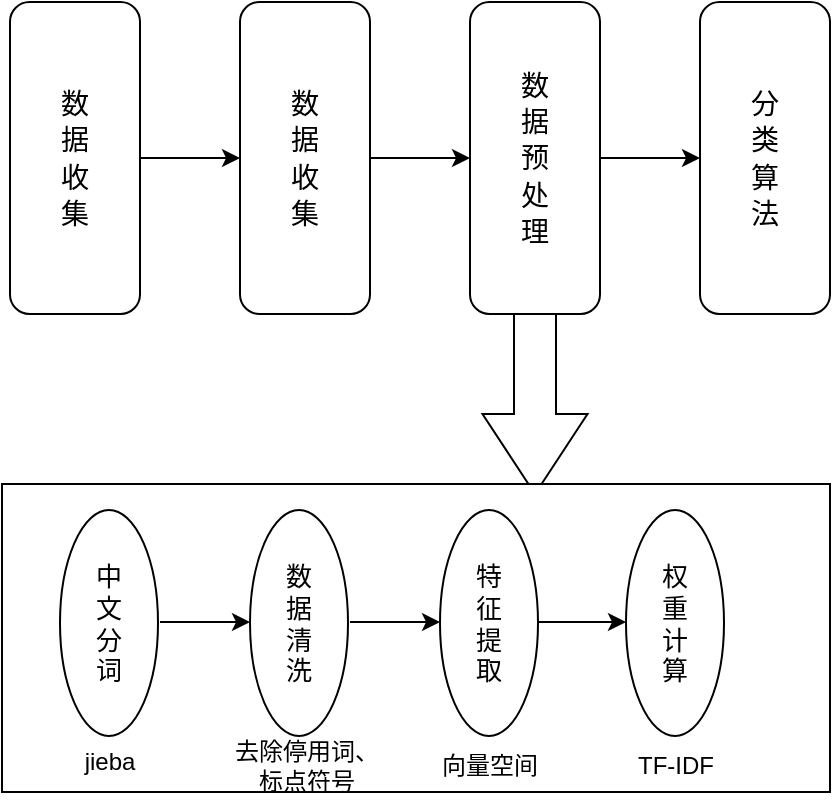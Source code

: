 <mxfile version="24.3.1" type="github">
  <diagram name="第 1 页" id="vmPLHQrTiqvJXLSUL57_">
    <mxGraphModel dx="1402" dy="569" grid="0" gridSize="10" guides="1" tooltips="1" connect="1" arrows="1" fold="1" page="0" pageScale="1" pageWidth="827" pageHeight="1169" math="0" shadow="0">
      <root>
        <mxCell id="0" />
        <mxCell id="1" parent="0" />
        <mxCell id="mYJCuAN_j3ZSUV2BkIeG-1" value="&lt;h3 style=&quot;line-height: 30%;&quot;&gt;&lt;span style=&quot;font-weight: normal;&quot;&gt;数&lt;/span&gt;&lt;/h3&gt;&lt;h3 style=&quot;line-height: 30%;&quot;&gt;&lt;span style=&quot;font-weight: normal;&quot;&gt;据&lt;/span&gt;&lt;/h3&gt;&lt;h3 style=&quot;line-height: 30%;&quot;&gt;&lt;span style=&quot;font-weight: normal;&quot;&gt;收&lt;/span&gt;&lt;/h3&gt;&lt;h3 style=&quot;line-height: 30%;&quot;&gt;&lt;span style=&quot;font-weight: normal;&quot;&gt;集&lt;/span&gt;&lt;/h3&gt;" style="rounded=1;whiteSpace=wrap;html=1;direction=north;align=center;" vertex="1" parent="1">
          <mxGeometry x="-185" y="150" width="65" height="156" as="geometry" />
        </mxCell>
        <mxCell id="mYJCuAN_j3ZSUV2BkIeG-3" value="" style="endArrow=classic;html=1;rounded=0;exitX=0.5;exitY=1;exitDx=0;exitDy=0;entryX=0.5;entryY=1;entryDx=0;entryDy=0;" edge="1" parent="1" source="mYJCuAN_j3ZSUV2BkIeG-1" target="mYJCuAN_j3ZSUV2BkIeG-6">
          <mxGeometry relative="1" as="geometry">
            <mxPoint x="-120" y="227.5" as="sourcePoint" />
            <mxPoint x="-70" y="228" as="targetPoint" />
            <Array as="points" />
          </mxGeometry>
        </mxCell>
        <mxCell id="mYJCuAN_j3ZSUV2BkIeG-6" value="&lt;h3 style=&quot;line-height: 30%;&quot;&gt;&lt;span style=&quot;font-weight: normal;&quot;&gt;数&lt;/span&gt;&lt;/h3&gt;&lt;h3 style=&quot;line-height: 30%;&quot;&gt;&lt;span style=&quot;font-weight: normal;&quot;&gt;据&lt;/span&gt;&lt;/h3&gt;&lt;h3 style=&quot;line-height: 30%;&quot;&gt;&lt;span style=&quot;font-weight: normal;&quot;&gt;预&lt;/span&gt;&lt;/h3&gt;&lt;h3 style=&quot;line-height: 30%;&quot;&gt;&lt;span style=&quot;font-weight: normal;&quot;&gt;处&lt;/span&gt;&lt;/h3&gt;&lt;h3 style=&quot;line-height: 30%;&quot;&gt;&lt;span style=&quot;font-weight: normal;&quot;&gt;理&lt;/span&gt;&lt;/h3&gt;" style="rounded=1;whiteSpace=wrap;html=1;direction=south;align=center;verticalAlign=middle;labelPosition=center;verticalLabelPosition=middle;" vertex="1" parent="1">
          <mxGeometry x="-70" y="150" width="65" height="156" as="geometry" />
        </mxCell>
        <mxCell id="mYJCuAN_j3ZSUV2BkIeG-7" value="" style="endArrow=classic;html=1;rounded=0;entryX=0.5;entryY=1;entryDx=0;entryDy=0;exitX=0.5;exitY=0;exitDx=0;exitDy=0;" edge="1" parent="1" source="mYJCuAN_j3ZSUV2BkIeG-6" target="mYJCuAN_j3ZSUV2BkIeG-9">
          <mxGeometry relative="1" as="geometry">
            <mxPoint x="-5" y="226.25" as="sourcePoint" />
            <mxPoint x="47" y="226" as="targetPoint" />
          </mxGeometry>
        </mxCell>
        <mxCell id="mYJCuAN_j3ZSUV2BkIeG-9" value="&lt;h3 style=&quot;line-height: 30%;&quot;&gt;&lt;span style=&quot;font-weight: 400;&quot;&gt;分&lt;/span&gt;&lt;/h3&gt;&lt;h3 style=&quot;line-height: 30%;&quot;&gt;&lt;span style=&quot;font-weight: 400;&quot;&gt;类&lt;/span&gt;&lt;/h3&gt;&lt;h3 style=&quot;line-height: 30%;&quot;&gt;&lt;span style=&quot;font-weight: 400;&quot;&gt;算&lt;/span&gt;&lt;/h3&gt;&lt;h3 style=&quot;line-height: 30%;&quot;&gt;&lt;span style=&quot;font-weight: 400;&quot;&gt;法&lt;/span&gt;&lt;/h3&gt;" style="rounded=1;whiteSpace=wrap;html=1;direction=south;align=center;verticalAlign=middle;labelPosition=center;verticalLabelPosition=middle;" vertex="1" parent="1">
          <mxGeometry x="45" y="150" width="65" height="156" as="geometry" />
        </mxCell>
        <mxCell id="mYJCuAN_j3ZSUV2BkIeG-11" value="&lt;h3 style=&quot;line-height: 30%;&quot;&gt;&lt;span style=&quot;font-weight: normal;&quot;&gt;数&lt;/span&gt;&lt;/h3&gt;&lt;h3 style=&quot;line-height: 30%;&quot;&gt;&lt;span style=&quot;font-weight: normal;&quot;&gt;据&lt;/span&gt;&lt;/h3&gt;&lt;h3 style=&quot;line-height: 30%;&quot;&gt;&lt;span style=&quot;font-weight: normal;&quot;&gt;收&lt;/span&gt;&lt;/h3&gt;&lt;h3 style=&quot;line-height: 30%;&quot;&gt;&lt;span style=&quot;font-weight: normal;&quot;&gt;集&lt;/span&gt;&lt;/h3&gt;" style="rounded=1;whiteSpace=wrap;html=1;direction=north;align=center;" vertex="1" parent="1">
          <mxGeometry x="-300" y="150" width="65" height="156" as="geometry" />
        </mxCell>
        <mxCell id="mYJCuAN_j3ZSUV2BkIeG-12" value="" style="endArrow=classic;html=1;rounded=0;entryX=0.5;entryY=0;entryDx=0;entryDy=0;exitX=0.5;exitY=1;exitDx=0;exitDy=0;" edge="1" parent="1" source="mYJCuAN_j3ZSUV2BkIeG-11" target="mYJCuAN_j3ZSUV2BkIeG-1">
          <mxGeometry relative="1" as="geometry">
            <mxPoint x="-235" y="228" as="sourcePoint" />
            <mxPoint x="-185" y="228" as="targetPoint" />
            <Array as="points" />
          </mxGeometry>
        </mxCell>
        <mxCell id="mYJCuAN_j3ZSUV2BkIeG-16" value="" style="html=1;shadow=0;dashed=0;align=center;verticalAlign=middle;shape=mxgraph.arrows2.arrow;dy=0.6;dx=40;direction=south;notch=0;" vertex="1" parent="1">
          <mxGeometry x="-63.75" y="306" width="52.5" height="90" as="geometry" />
        </mxCell>
        <mxCell id="mYJCuAN_j3ZSUV2BkIeG-18" value="" style="rounded=0;whiteSpace=wrap;html=1;" vertex="1" parent="1">
          <mxGeometry x="-304" y="391" width="414" height="154" as="geometry" />
        </mxCell>
        <mxCell id="mYJCuAN_j3ZSUV2BkIeG-20" value="&lt;font style=&quot;font-size: 13px;&quot;&gt;中&lt;/font&gt;&lt;div style=&quot;font-size: 13px;&quot;&gt;&lt;font style=&quot;font-size: 13px;&quot;&gt;文&lt;/font&gt;&lt;/div&gt;&lt;div style=&quot;font-size: 13px;&quot;&gt;&lt;font style=&quot;font-size: 13px;&quot;&gt;分&lt;/font&gt;&lt;/div&gt;&lt;div style=&quot;font-size: 13px;&quot;&gt;&lt;font style=&quot;font-size: 13px;&quot;&gt;词&lt;/font&gt;&lt;/div&gt;" style="ellipse;whiteSpace=wrap;html=1;direction=south;" vertex="1" parent="1">
          <mxGeometry x="-275" y="404" width="49" height="113" as="geometry" />
        </mxCell>
        <mxCell id="mYJCuAN_j3ZSUV2BkIeG-24" value="" style="endArrow=classic;html=1;rounded=0;" edge="1" parent="1">
          <mxGeometry relative="1" as="geometry">
            <mxPoint x="-225" y="460" as="sourcePoint" />
            <mxPoint x="-180" y="460" as="targetPoint" />
          </mxGeometry>
        </mxCell>
        <mxCell id="mYJCuAN_j3ZSUV2BkIeG-27" value="&lt;span style=&quot;font-size: 13px;&quot;&gt;数&lt;/span&gt;&lt;div&gt;&lt;span style=&quot;font-size: 13px;&quot;&gt;据&lt;/span&gt;&lt;/div&gt;&lt;div&gt;&lt;span style=&quot;font-size: 13px;&quot;&gt;清&lt;/span&gt;&lt;/div&gt;&lt;div&gt;&lt;span style=&quot;font-size: 13px;&quot;&gt;洗&lt;/span&gt;&lt;/div&gt;" style="ellipse;whiteSpace=wrap;html=1;direction=south;" vertex="1" parent="1">
          <mxGeometry x="-180" y="404" width="49" height="113" as="geometry" />
        </mxCell>
        <mxCell id="mYJCuAN_j3ZSUV2BkIeG-28" value="&lt;span style=&quot;font-size: 13px;&quot;&gt;特&lt;/span&gt;&lt;div&gt;&lt;span style=&quot;font-size: 13px;&quot;&gt;征&lt;/span&gt;&lt;/div&gt;&lt;div&gt;&lt;span style=&quot;font-size: 13px;&quot;&gt;提&lt;/span&gt;&lt;/div&gt;&lt;div&gt;&lt;span style=&quot;font-size: 13px;&quot;&gt;取&lt;/span&gt;&lt;/div&gt;" style="ellipse;whiteSpace=wrap;html=1;direction=south;" vertex="1" parent="1">
          <mxGeometry x="-85" y="404" width="49" height="113" as="geometry" />
        </mxCell>
        <mxCell id="mYJCuAN_j3ZSUV2BkIeG-29" value="" style="endArrow=classic;html=1;rounded=0;" edge="1" parent="1">
          <mxGeometry relative="1" as="geometry">
            <mxPoint x="-130" y="460" as="sourcePoint" />
            <mxPoint x="-85" y="460" as="targetPoint" />
          </mxGeometry>
        </mxCell>
        <mxCell id="mYJCuAN_j3ZSUV2BkIeG-36" value="" style="endArrow=classic;html=1;rounded=0;" edge="1" parent="1">
          <mxGeometry relative="1" as="geometry">
            <mxPoint x="-36" y="460" as="sourcePoint" />
            <mxPoint x="8" y="460" as="targetPoint" />
          </mxGeometry>
        </mxCell>
        <mxCell id="mYJCuAN_j3ZSUV2BkIeG-38" value="&lt;span style=&quot;font-size: 13px;&quot;&gt;权&lt;/span&gt;&lt;div&gt;&lt;span style=&quot;font-size: 13px;&quot;&gt;重&lt;/span&gt;&lt;/div&gt;&lt;div&gt;&lt;span style=&quot;font-size: 13px;&quot;&gt;计&lt;/span&gt;&lt;/div&gt;&lt;div&gt;&lt;span style=&quot;font-size: 13px;&quot;&gt;算&lt;/span&gt;&lt;/div&gt;" style="ellipse;whiteSpace=wrap;html=1;direction=south;" vertex="1" parent="1">
          <mxGeometry x="8" y="404" width="49" height="113" as="geometry" />
        </mxCell>
        <mxCell id="mYJCuAN_j3ZSUV2BkIeG-42" value="去除停用词、标点符号" style="text;strokeColor=none;align=center;fillColor=none;html=1;verticalAlign=middle;whiteSpace=wrap;rounded=0;" vertex="1" parent="1">
          <mxGeometry x="-189" y="515" width="75" height="33" as="geometry" />
        </mxCell>
        <mxCell id="mYJCuAN_j3ZSUV2BkIeG-43" value="jieba" style="text;strokeColor=none;align=center;fillColor=none;html=1;verticalAlign=middle;whiteSpace=wrap;rounded=0;" vertex="1" parent="1">
          <mxGeometry x="-280.5" y="515" width="60" height="30" as="geometry" />
        </mxCell>
        <mxCell id="mYJCuAN_j3ZSUV2BkIeG-44" value="向量空间" style="text;strokeColor=none;align=center;fillColor=none;html=1;verticalAlign=middle;whiteSpace=wrap;rounded=0;" vertex="1" parent="1">
          <mxGeometry x="-90.5" y="516.5" width="60" height="30" as="geometry" />
        </mxCell>
        <mxCell id="mYJCuAN_j3ZSUV2BkIeG-45" value="TF-IDF" style="text;strokeColor=none;align=center;fillColor=none;html=1;verticalAlign=middle;whiteSpace=wrap;rounded=0;" vertex="1" parent="1">
          <mxGeometry x="2.5" y="517" width="60" height="30" as="geometry" />
        </mxCell>
      </root>
    </mxGraphModel>
  </diagram>
</mxfile>
